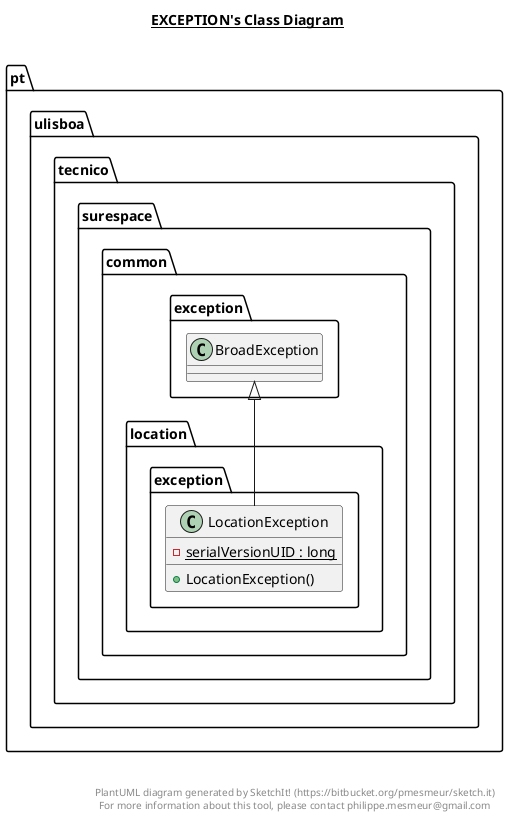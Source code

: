 @startuml

title __EXCEPTION's Class Diagram__\n

  namespace pt.ulisboa.tecnico.surespace.common.location {
    namespace exception {
      class pt.ulisboa.tecnico.surespace.common.location.exception.LocationException {
          {static} - serialVersionUID : long
          + LocationException()
      }
    }
  }
  

  pt.ulisboa.tecnico.surespace.common.location.exception.LocationException -up-|> pt.ulisboa.tecnico.surespace.common.exception.BroadException


right footer


PlantUML diagram generated by SketchIt! (https://bitbucket.org/pmesmeur/sketch.it)
For more information about this tool, please contact philippe.mesmeur@gmail.com
endfooter

@enduml
